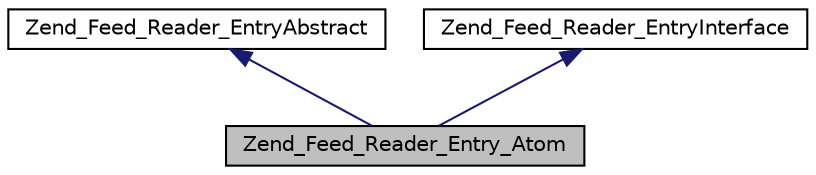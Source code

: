 digraph G
{
  edge [fontname="Helvetica",fontsize="10",labelfontname="Helvetica",labelfontsize="10"];
  node [fontname="Helvetica",fontsize="10",shape=record];
  Node1 [label="Zend_Feed_Reader_Entry_Atom",height=0.2,width=0.4,color="black", fillcolor="grey75", style="filled" fontcolor="black"];
  Node2 -> Node1 [dir="back",color="midnightblue",fontsize="10",style="solid",fontname="Helvetica"];
  Node2 [label="Zend_Feed_Reader_EntryAbstract",height=0.2,width=0.4,color="black", fillcolor="white", style="filled",URL="$class_zend___feed___reader___entry_abstract.html"];
  Node3 -> Node1 [dir="back",color="midnightblue",fontsize="10",style="solid",fontname="Helvetica"];
  Node3 [label="Zend_Feed_Reader_EntryInterface",height=0.2,width=0.4,color="black", fillcolor="white", style="filled",URL="$interface_zend___feed___reader___entry_interface.html"];
}

